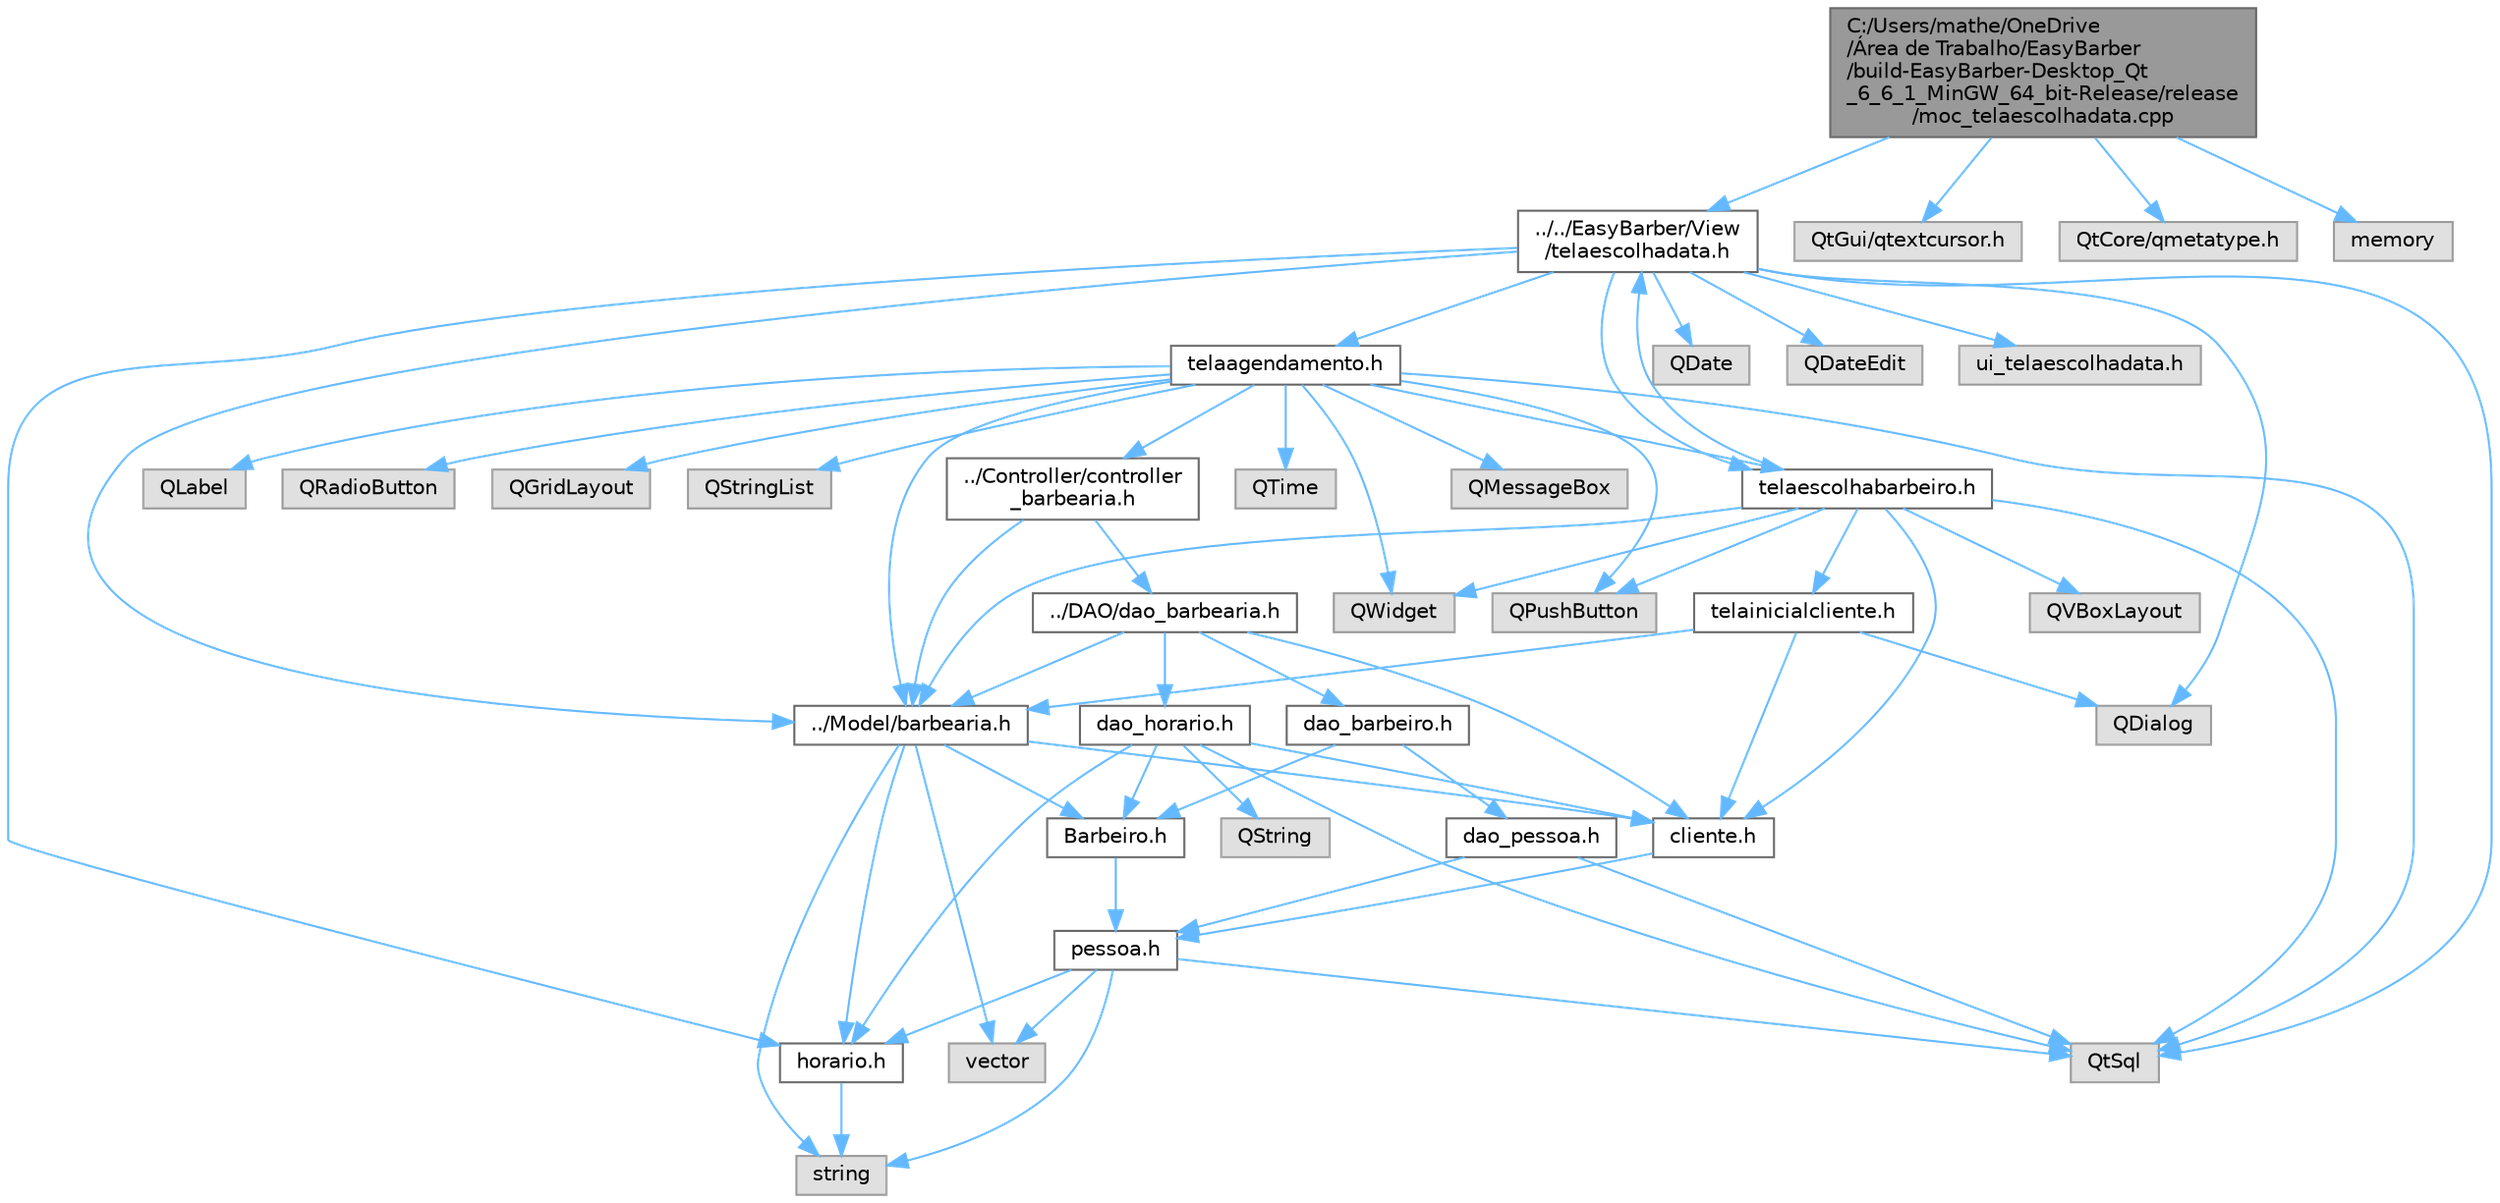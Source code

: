 digraph "C:/Users/mathe/OneDrive/Área de Trabalho/EasyBarber/build-EasyBarber-Desktop_Qt_6_6_1_MinGW_64_bit-Release/release/moc_telaescolhadata.cpp"
{
 // LATEX_PDF_SIZE
  bgcolor="transparent";
  edge [fontname=Helvetica,fontsize=10,labelfontname=Helvetica,labelfontsize=10];
  node [fontname=Helvetica,fontsize=10,shape=box,height=0.2,width=0.4];
  Node1 [id="Node000001",label="C:/Users/mathe/OneDrive\l/Área de Trabalho/EasyBarber\l/build-EasyBarber-Desktop_Qt\l_6_6_1_MinGW_64_bit-Release/release\l/moc_telaescolhadata.cpp",height=0.2,width=0.4,color="gray40", fillcolor="grey60", style="filled", fontcolor="black",tooltip=" "];
  Node1 -> Node2 [id="edge1_Node000001_Node000002",color="steelblue1",style="solid",tooltip=" "];
  Node2 [id="Node000002",label="../../EasyBarber/View\l/telaescolhadata.h",height=0.2,width=0.4,color="grey40", fillcolor="white", style="filled",URL="$telaescolhadata_8h.html",tooltip=" "];
  Node2 -> Node3 [id="edge2_Node000002_Node000003",color="steelblue1",style="solid",tooltip=" "];
  Node3 [id="Node000003",label="../Model/barbearia.h",height=0.2,width=0.4,color="grey40", fillcolor="white", style="filled",URL="$barbearia_8h.html",tooltip=" "];
  Node3 -> Node4 [id="edge3_Node000003_Node000004",color="steelblue1",style="solid",tooltip=" "];
  Node4 [id="Node000004",label="string",height=0.2,width=0.4,color="grey60", fillcolor="#E0E0E0", style="filled",tooltip=" "];
  Node3 -> Node5 [id="edge4_Node000003_Node000005",color="steelblue1",style="solid",tooltip=" "];
  Node5 [id="Node000005",label="vector",height=0.2,width=0.4,color="grey60", fillcolor="#E0E0E0", style="filled",tooltip=" "];
  Node3 -> Node6 [id="edge5_Node000003_Node000006",color="steelblue1",style="solid",tooltip=" "];
  Node6 [id="Node000006",label="Barbeiro.h",height=0.2,width=0.4,color="grey40", fillcolor="white", style="filled",URL="$_barbeiro_8h.html",tooltip=" "];
  Node6 -> Node7 [id="edge6_Node000006_Node000007",color="steelblue1",style="solid",tooltip=" "];
  Node7 [id="Node000007",label="pessoa.h",height=0.2,width=0.4,color="grey40", fillcolor="white", style="filled",URL="$pessoa_8h.html",tooltip=" "];
  Node7 -> Node8 [id="edge7_Node000007_Node000008",color="steelblue1",style="solid",tooltip=" "];
  Node8 [id="Node000008",label="QtSql",height=0.2,width=0.4,color="grey60", fillcolor="#E0E0E0", style="filled",tooltip=" "];
  Node7 -> Node4 [id="edge8_Node000007_Node000004",color="steelblue1",style="solid",tooltip=" "];
  Node7 -> Node5 [id="edge9_Node000007_Node000005",color="steelblue1",style="solid",tooltip=" "];
  Node7 -> Node9 [id="edge10_Node000007_Node000009",color="steelblue1",style="solid",tooltip=" "];
  Node9 [id="Node000009",label="horario.h",height=0.2,width=0.4,color="grey40", fillcolor="white", style="filled",URL="$_horario_8h.html",tooltip=" "];
  Node9 -> Node4 [id="edge11_Node000009_Node000004",color="steelblue1",style="solid",tooltip=" "];
  Node3 -> Node10 [id="edge12_Node000003_Node000010",color="steelblue1",style="solid",tooltip=" "];
  Node10 [id="Node000010",label="cliente.h",height=0.2,width=0.4,color="grey40", fillcolor="white", style="filled",URL="$_cliente_8h.html",tooltip=" "];
  Node10 -> Node7 [id="edge13_Node000010_Node000007",color="steelblue1",style="solid",tooltip=" "];
  Node3 -> Node9 [id="edge14_Node000003_Node000009",color="steelblue1",style="solid",tooltip=" "];
  Node2 -> Node11 [id="edge15_Node000002_Node000011",color="steelblue1",style="solid",tooltip=" "];
  Node11 [id="Node000011",label="QDialog",height=0.2,width=0.4,color="grey60", fillcolor="#E0E0E0", style="filled",tooltip=" "];
  Node2 -> Node12 [id="edge16_Node000002_Node000012",color="steelblue1",style="solid",tooltip=" "];
  Node12 [id="Node000012",label="QDate",height=0.2,width=0.4,color="grey60", fillcolor="#E0E0E0", style="filled",tooltip=" "];
  Node2 -> Node13 [id="edge17_Node000002_Node000013",color="steelblue1",style="solid",tooltip=" "];
  Node13 [id="Node000013",label="QDateEdit",height=0.2,width=0.4,color="grey60", fillcolor="#E0E0E0", style="filled",tooltip=" "];
  Node2 -> Node8 [id="edge18_Node000002_Node000008",color="steelblue1",style="solid",tooltip=" "];
  Node2 -> Node14 [id="edge19_Node000002_Node000014",color="steelblue1",style="solid",tooltip=" "];
  Node14 [id="Node000014",label="ui_telaescolhadata.h",height=0.2,width=0.4,color="grey60", fillcolor="#E0E0E0", style="filled",tooltip=" "];
  Node2 -> Node9 [id="edge20_Node000002_Node000009",color="steelblue1",style="solid",tooltip=" "];
  Node2 -> Node15 [id="edge21_Node000002_Node000015",color="steelblue1",style="solid",tooltip=" "];
  Node15 [id="Node000015",label="telaescolhabarbeiro.h",height=0.2,width=0.4,color="grey40", fillcolor="white", style="filled",URL="$telaescolhabarbeiro_8h.html",tooltip=" "];
  Node15 -> Node16 [id="edge22_Node000015_Node000016",color="steelblue1",style="solid",tooltip=" "];
  Node16 [id="Node000016",label="QWidget",height=0.2,width=0.4,color="grey60", fillcolor="#E0E0E0", style="filled",tooltip=" "];
  Node15 -> Node17 [id="edge23_Node000015_Node000017",color="steelblue1",style="solid",tooltip=" "];
  Node17 [id="Node000017",label="QVBoxLayout",height=0.2,width=0.4,color="grey60", fillcolor="#E0E0E0", style="filled",tooltip=" "];
  Node15 -> Node18 [id="edge24_Node000015_Node000018",color="steelblue1",style="solid",tooltip=" "];
  Node18 [id="Node000018",label="QPushButton",height=0.2,width=0.4,color="grey60", fillcolor="#E0E0E0", style="filled",tooltip=" "];
  Node15 -> Node8 [id="edge25_Node000015_Node000008",color="steelblue1",style="solid",tooltip=" "];
  Node15 -> Node3 [id="edge26_Node000015_Node000003",color="steelblue1",style="solid",tooltip=" "];
  Node15 -> Node10 [id="edge27_Node000015_Node000010",color="steelblue1",style="solid",tooltip=" "];
  Node15 -> Node2 [id="edge28_Node000015_Node000002",color="steelblue1",style="solid",tooltip=" "];
  Node15 -> Node19 [id="edge29_Node000015_Node000019",color="steelblue1",style="solid",tooltip=" "];
  Node19 [id="Node000019",label="telainicialcliente.h",height=0.2,width=0.4,color="grey40", fillcolor="white", style="filled",URL="$telainicialcliente_8h.html",tooltip=" "];
  Node19 -> Node11 [id="edge30_Node000019_Node000011",color="steelblue1",style="solid",tooltip=" "];
  Node19 -> Node10 [id="edge31_Node000019_Node000010",color="steelblue1",style="solid",tooltip=" "];
  Node19 -> Node3 [id="edge32_Node000019_Node000003",color="steelblue1",style="solid",tooltip=" "];
  Node2 -> Node20 [id="edge33_Node000002_Node000020",color="steelblue1",style="solid",tooltip=" "];
  Node20 [id="Node000020",label="telaagendamento.h",height=0.2,width=0.4,color="grey40", fillcolor="white", style="filled",URL="$telaagendamento_8h.html",tooltip=" "];
  Node20 -> Node16 [id="edge34_Node000020_Node000016",color="steelblue1",style="solid",tooltip=" "];
  Node20 -> Node21 [id="edge35_Node000020_Node000021",color="steelblue1",style="solid",tooltip=" "];
  Node21 [id="Node000021",label="QLabel",height=0.2,width=0.4,color="grey60", fillcolor="#E0E0E0", style="filled",tooltip=" "];
  Node20 -> Node22 [id="edge36_Node000020_Node000022",color="steelblue1",style="solid",tooltip=" "];
  Node22 [id="Node000022",label="QRadioButton",height=0.2,width=0.4,color="grey60", fillcolor="#E0E0E0", style="filled",tooltip=" "];
  Node20 -> Node23 [id="edge37_Node000020_Node000023",color="steelblue1",style="solid",tooltip=" "];
  Node23 [id="Node000023",label="QGridLayout",height=0.2,width=0.4,color="grey60", fillcolor="#E0E0E0", style="filled",tooltip=" "];
  Node20 -> Node24 [id="edge38_Node000020_Node000024",color="steelblue1",style="solid",tooltip=" "];
  Node24 [id="Node000024",label="QStringList",height=0.2,width=0.4,color="grey60", fillcolor="#E0E0E0", style="filled",tooltip=" "];
  Node20 -> Node18 [id="edge39_Node000020_Node000018",color="steelblue1",style="solid",tooltip=" "];
  Node20 -> Node25 [id="edge40_Node000020_Node000025",color="steelblue1",style="solid",tooltip=" "];
  Node25 [id="Node000025",label="QTime",height=0.2,width=0.4,color="grey60", fillcolor="#E0E0E0", style="filled",tooltip=" "];
  Node20 -> Node8 [id="edge41_Node000020_Node000008",color="steelblue1",style="solid",tooltip=" "];
  Node20 -> Node3 [id="edge42_Node000020_Node000003",color="steelblue1",style="solid",tooltip=" "];
  Node20 -> Node15 [id="edge43_Node000020_Node000015",color="steelblue1",style="solid",tooltip=" "];
  Node20 -> Node26 [id="edge44_Node000020_Node000026",color="steelblue1",style="solid",tooltip=" "];
  Node26 [id="Node000026",label="QMessageBox",height=0.2,width=0.4,color="grey60", fillcolor="#E0E0E0", style="filled",tooltip=" "];
  Node20 -> Node27 [id="edge45_Node000020_Node000027",color="steelblue1",style="solid",tooltip=" "];
  Node27 [id="Node000027",label="../Controller/controller\l_barbearia.h",height=0.2,width=0.4,color="grey40", fillcolor="white", style="filled",URL="$controller__barbearia_8h.html",tooltip=" "];
  Node27 -> Node3 [id="edge46_Node000027_Node000003",color="steelblue1",style="solid",tooltip=" "];
  Node27 -> Node28 [id="edge47_Node000027_Node000028",color="steelblue1",style="solid",tooltip=" "];
  Node28 [id="Node000028",label="../DAO/dao_barbearia.h",height=0.2,width=0.4,color="grey40", fillcolor="white", style="filled",URL="$dao__barbearia_8h.html",tooltip=" "];
  Node28 -> Node10 [id="edge48_Node000028_Node000010",color="steelblue1",style="solid",tooltip=" "];
  Node28 -> Node3 [id="edge49_Node000028_Node000003",color="steelblue1",style="solid",tooltip=" "];
  Node28 -> Node29 [id="edge50_Node000028_Node000029",color="steelblue1",style="solid",tooltip=" "];
  Node29 [id="Node000029",label="dao_barbeiro.h",height=0.2,width=0.4,color="grey40", fillcolor="white", style="filled",URL="$dao__barbeiro_8h.html",tooltip=" "];
  Node29 -> Node30 [id="edge51_Node000029_Node000030",color="steelblue1",style="solid",tooltip=" "];
  Node30 [id="Node000030",label="dao_pessoa.h",height=0.2,width=0.4,color="grey40", fillcolor="white", style="filled",URL="$dao__pessoa_8h.html",tooltip=" "];
  Node30 -> Node8 [id="edge52_Node000030_Node000008",color="steelblue1",style="solid",tooltip=" "];
  Node30 -> Node7 [id="edge53_Node000030_Node000007",color="steelblue1",style="solid",tooltip=" "];
  Node29 -> Node6 [id="edge54_Node000029_Node000006",color="steelblue1",style="solid",tooltip=" "];
  Node28 -> Node31 [id="edge55_Node000028_Node000031",color="steelblue1",style="solid",tooltip=" "];
  Node31 [id="Node000031",label="dao_horario.h",height=0.2,width=0.4,color="grey40", fillcolor="white", style="filled",URL="$dao__horario_8h.html",tooltip=" "];
  Node31 -> Node8 [id="edge56_Node000031_Node000008",color="steelblue1",style="solid",tooltip=" "];
  Node31 -> Node32 [id="edge57_Node000031_Node000032",color="steelblue1",style="solid",tooltip=" "];
  Node32 [id="Node000032",label="QString",height=0.2,width=0.4,color="grey60", fillcolor="#E0E0E0", style="filled",tooltip=" "];
  Node31 -> Node6 [id="edge58_Node000031_Node000006",color="steelblue1",style="solid",tooltip=" "];
  Node31 -> Node10 [id="edge59_Node000031_Node000010",color="steelblue1",style="solid",tooltip=" "];
  Node31 -> Node9 [id="edge60_Node000031_Node000009",color="steelblue1",style="solid",tooltip=" "];
  Node1 -> Node33 [id="edge61_Node000001_Node000033",color="steelblue1",style="solid",tooltip=" "];
  Node33 [id="Node000033",label="QtGui/qtextcursor.h",height=0.2,width=0.4,color="grey60", fillcolor="#E0E0E0", style="filled",tooltip=" "];
  Node1 -> Node34 [id="edge62_Node000001_Node000034",color="steelblue1",style="solid",tooltip=" "];
  Node34 [id="Node000034",label="QtCore/qmetatype.h",height=0.2,width=0.4,color="grey60", fillcolor="#E0E0E0", style="filled",tooltip=" "];
  Node1 -> Node35 [id="edge63_Node000001_Node000035",color="steelblue1",style="solid",tooltip=" "];
  Node35 [id="Node000035",label="memory",height=0.2,width=0.4,color="grey60", fillcolor="#E0E0E0", style="filled",tooltip=" "];
}
